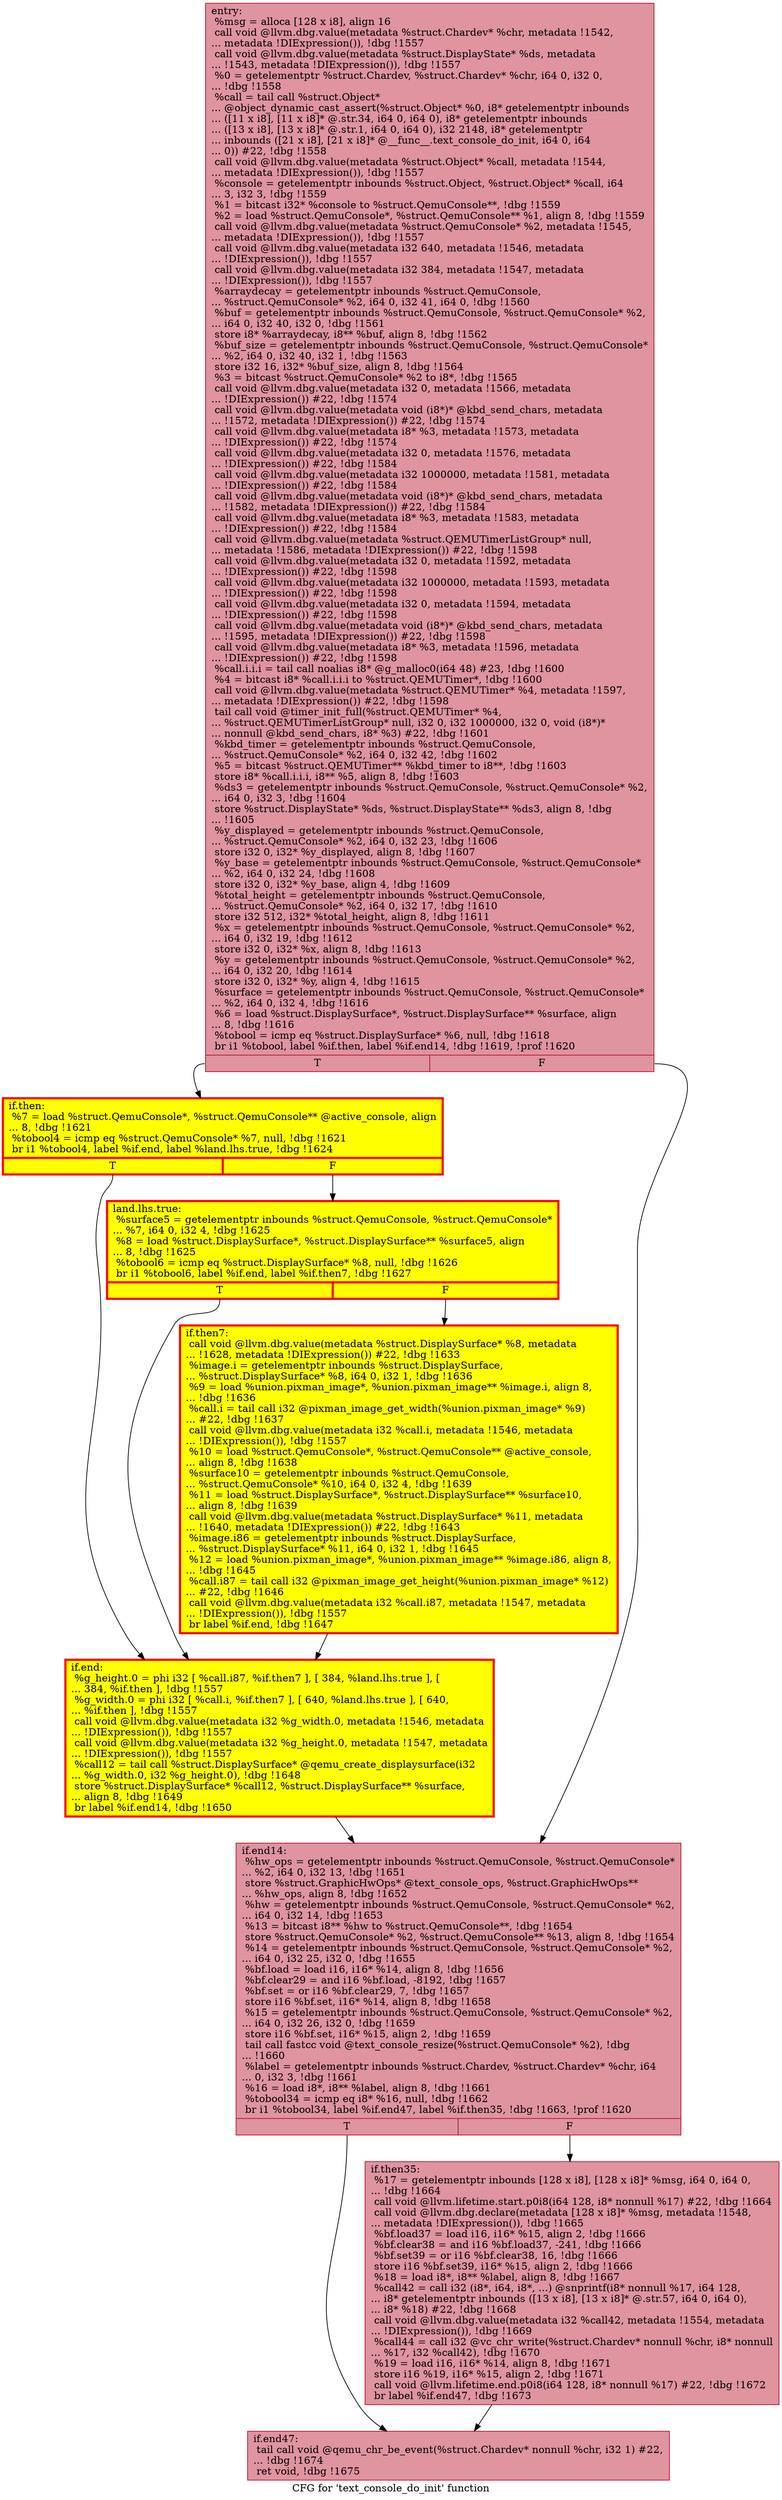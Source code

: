 digraph "CFG for 'text_console_do_init' function" {
	label="CFG for 'text_console_do_init' function";

	Node0x5641880add70 [shape=record,color="#b70d28ff", style=filled, fillcolor="#b70d2870",label="{entry:\l  %msg = alloca [128 x i8], align 16\l  call void @llvm.dbg.value(metadata %struct.Chardev* %chr, metadata !1542,\l... metadata !DIExpression()), !dbg !1557\l  call void @llvm.dbg.value(metadata %struct.DisplayState* %ds, metadata\l... !1543, metadata !DIExpression()), !dbg !1557\l  %0 = getelementptr %struct.Chardev, %struct.Chardev* %chr, i64 0, i32 0,\l... !dbg !1558\l  %call = tail call %struct.Object*\l... @object_dynamic_cast_assert(%struct.Object* %0, i8* getelementptr inbounds\l... ([11 x i8], [11 x i8]* @.str.34, i64 0, i64 0), i8* getelementptr inbounds\l... ([13 x i8], [13 x i8]* @.str.1, i64 0, i64 0), i32 2148, i8* getelementptr\l... inbounds ([21 x i8], [21 x i8]* @__func__.text_console_do_init, i64 0, i64\l... 0)) #22, !dbg !1558\l  call void @llvm.dbg.value(metadata %struct.Object* %call, metadata !1544,\l... metadata !DIExpression()), !dbg !1557\l  %console = getelementptr inbounds %struct.Object, %struct.Object* %call, i64\l... 3, i32 3, !dbg !1559\l  %1 = bitcast i32* %console to %struct.QemuConsole**, !dbg !1559\l  %2 = load %struct.QemuConsole*, %struct.QemuConsole** %1, align 8, !dbg !1559\l  call void @llvm.dbg.value(metadata %struct.QemuConsole* %2, metadata !1545,\l... metadata !DIExpression()), !dbg !1557\l  call void @llvm.dbg.value(metadata i32 640, metadata !1546, metadata\l... !DIExpression()), !dbg !1557\l  call void @llvm.dbg.value(metadata i32 384, metadata !1547, metadata\l... !DIExpression()), !dbg !1557\l  %arraydecay = getelementptr inbounds %struct.QemuConsole,\l... %struct.QemuConsole* %2, i64 0, i32 41, i64 0, !dbg !1560\l  %buf = getelementptr inbounds %struct.QemuConsole, %struct.QemuConsole* %2,\l... i64 0, i32 40, i32 0, !dbg !1561\l  store i8* %arraydecay, i8** %buf, align 8, !dbg !1562\l  %buf_size = getelementptr inbounds %struct.QemuConsole, %struct.QemuConsole*\l... %2, i64 0, i32 40, i32 1, !dbg !1563\l  store i32 16, i32* %buf_size, align 8, !dbg !1564\l  %3 = bitcast %struct.QemuConsole* %2 to i8*, !dbg !1565\l  call void @llvm.dbg.value(metadata i32 0, metadata !1566, metadata\l... !DIExpression()) #22, !dbg !1574\l  call void @llvm.dbg.value(metadata void (i8*)* @kbd_send_chars, metadata\l... !1572, metadata !DIExpression()) #22, !dbg !1574\l  call void @llvm.dbg.value(metadata i8* %3, metadata !1573, metadata\l... !DIExpression()) #22, !dbg !1574\l  call void @llvm.dbg.value(metadata i32 0, metadata !1576, metadata\l... !DIExpression()) #22, !dbg !1584\l  call void @llvm.dbg.value(metadata i32 1000000, metadata !1581, metadata\l... !DIExpression()) #22, !dbg !1584\l  call void @llvm.dbg.value(metadata void (i8*)* @kbd_send_chars, metadata\l... !1582, metadata !DIExpression()) #22, !dbg !1584\l  call void @llvm.dbg.value(metadata i8* %3, metadata !1583, metadata\l... !DIExpression()) #22, !dbg !1584\l  call void @llvm.dbg.value(metadata %struct.QEMUTimerListGroup* null,\l... metadata !1586, metadata !DIExpression()) #22, !dbg !1598\l  call void @llvm.dbg.value(metadata i32 0, metadata !1592, metadata\l... !DIExpression()) #22, !dbg !1598\l  call void @llvm.dbg.value(metadata i32 1000000, metadata !1593, metadata\l... !DIExpression()) #22, !dbg !1598\l  call void @llvm.dbg.value(metadata i32 0, metadata !1594, metadata\l... !DIExpression()) #22, !dbg !1598\l  call void @llvm.dbg.value(metadata void (i8*)* @kbd_send_chars, metadata\l... !1595, metadata !DIExpression()) #22, !dbg !1598\l  call void @llvm.dbg.value(metadata i8* %3, metadata !1596, metadata\l... !DIExpression()) #22, !dbg !1598\l  %call.i.i.i = tail call noalias i8* @g_malloc0(i64 48) #23, !dbg !1600\l  %4 = bitcast i8* %call.i.i.i to %struct.QEMUTimer*, !dbg !1600\l  call void @llvm.dbg.value(metadata %struct.QEMUTimer* %4, metadata !1597,\l... metadata !DIExpression()) #22, !dbg !1598\l  tail call void @timer_init_full(%struct.QEMUTimer* %4,\l... %struct.QEMUTimerListGroup* null, i32 0, i32 1000000, i32 0, void (i8*)*\l... nonnull @kbd_send_chars, i8* %3) #22, !dbg !1601\l  %kbd_timer = getelementptr inbounds %struct.QemuConsole,\l... %struct.QemuConsole* %2, i64 0, i32 42, !dbg !1602\l  %5 = bitcast %struct.QEMUTimer** %kbd_timer to i8**, !dbg !1603\l  store i8* %call.i.i.i, i8** %5, align 8, !dbg !1603\l  %ds3 = getelementptr inbounds %struct.QemuConsole, %struct.QemuConsole* %2,\l... i64 0, i32 3, !dbg !1604\l  store %struct.DisplayState* %ds, %struct.DisplayState** %ds3, align 8, !dbg\l... !1605\l  %y_displayed = getelementptr inbounds %struct.QemuConsole,\l... %struct.QemuConsole* %2, i64 0, i32 23, !dbg !1606\l  store i32 0, i32* %y_displayed, align 8, !dbg !1607\l  %y_base = getelementptr inbounds %struct.QemuConsole, %struct.QemuConsole*\l... %2, i64 0, i32 24, !dbg !1608\l  store i32 0, i32* %y_base, align 4, !dbg !1609\l  %total_height = getelementptr inbounds %struct.QemuConsole,\l... %struct.QemuConsole* %2, i64 0, i32 17, !dbg !1610\l  store i32 512, i32* %total_height, align 8, !dbg !1611\l  %x = getelementptr inbounds %struct.QemuConsole, %struct.QemuConsole* %2,\l... i64 0, i32 19, !dbg !1612\l  store i32 0, i32* %x, align 8, !dbg !1613\l  %y = getelementptr inbounds %struct.QemuConsole, %struct.QemuConsole* %2,\l... i64 0, i32 20, !dbg !1614\l  store i32 0, i32* %y, align 4, !dbg !1615\l  %surface = getelementptr inbounds %struct.QemuConsole, %struct.QemuConsole*\l... %2, i64 0, i32 4, !dbg !1616\l  %6 = load %struct.DisplaySurface*, %struct.DisplaySurface** %surface, align\l... 8, !dbg !1616\l  %tobool = icmp eq %struct.DisplaySurface* %6, null, !dbg !1618\l  br i1 %tobool, label %if.then, label %if.end14, !dbg !1619, !prof !1620\l|{<s0>T|<s1>F}}"];
	Node0x5641880add70:s0 -> Node0x5641880b2200;
	Node0x5641880add70:s1 -> Node0x5641880b2270;
	Node0x5641880b2200 [shape=record,penwidth=3.0, style="filled", color="red", fillcolor="yellow",label="{if.then:                                          \l  %7 = load %struct.QemuConsole*, %struct.QemuConsole** @active_console, align\l... 8, !dbg !1621\l  %tobool4 = icmp eq %struct.QemuConsole* %7, null, !dbg !1621\l  br i1 %tobool4, label %if.end, label %land.lhs.true, !dbg !1624\l|{<s0>T|<s1>F}}"];
	Node0x5641880b2200:s0 -> Node0x5641880b27e0;
	Node0x5641880b2200:s1 -> Node0x5641880b2850;
	Node0x5641880b2850 [shape=record,penwidth=3.0, style="filled", color="red", fillcolor="yellow",label="{land.lhs.true:                                    \l  %surface5 = getelementptr inbounds %struct.QemuConsole, %struct.QemuConsole*\l... %7, i64 0, i32 4, !dbg !1625\l  %8 = load %struct.DisplaySurface*, %struct.DisplaySurface** %surface5, align\l... 8, !dbg !1625\l  %tobool6 = icmp eq %struct.DisplaySurface* %8, null, !dbg !1626\l  br i1 %tobool6, label %if.end, label %if.then7, !dbg !1627\l|{<s0>T|<s1>F}}"];
	Node0x5641880b2850:s0 -> Node0x5641880b27e0;
	Node0x5641880b2850:s1 -> Node0x5641880b2770;
	Node0x5641880b2770 [shape=record,penwidth=3.0, style="filled", color="red", fillcolor="yellow",label="{if.then7:                                         \l  call void @llvm.dbg.value(metadata %struct.DisplaySurface* %8, metadata\l... !1628, metadata !DIExpression()) #22, !dbg !1633\l  %image.i = getelementptr inbounds %struct.DisplaySurface,\l... %struct.DisplaySurface* %8, i64 0, i32 1, !dbg !1636\l  %9 = load %union.pixman_image*, %union.pixman_image** %image.i, align 8,\l... !dbg !1636\l  %call.i = tail call i32 @pixman_image_get_width(%union.pixman_image* %9)\l... #22, !dbg !1637\l  call void @llvm.dbg.value(metadata i32 %call.i, metadata !1546, metadata\l... !DIExpression()), !dbg !1557\l  %10 = load %struct.QemuConsole*, %struct.QemuConsole** @active_console,\l... align 8, !dbg !1638\l  %surface10 = getelementptr inbounds %struct.QemuConsole,\l... %struct.QemuConsole* %10, i64 0, i32 4, !dbg !1639\l  %11 = load %struct.DisplaySurface*, %struct.DisplaySurface** %surface10,\l... align 8, !dbg !1639\l  call void @llvm.dbg.value(metadata %struct.DisplaySurface* %11, metadata\l... !1640, metadata !DIExpression()) #22, !dbg !1643\l  %image.i86 = getelementptr inbounds %struct.DisplaySurface,\l... %struct.DisplaySurface* %11, i64 0, i32 1, !dbg !1645\l  %12 = load %union.pixman_image*, %union.pixman_image** %image.i86, align 8,\l... !dbg !1645\l  %call.i87 = tail call i32 @pixman_image_get_height(%union.pixman_image* %12)\l... #22, !dbg !1646\l  call void @llvm.dbg.value(metadata i32 %call.i87, metadata !1547, metadata\l... !DIExpression()), !dbg !1557\l  br label %if.end, !dbg !1647\l}"];
	Node0x5641880b2770 -> Node0x5641880b27e0;
	Node0x5641880b27e0 [shape=record,penwidth=3.0, style="filled", color="red", fillcolor="yellow",label="{if.end:                                           \l  %g_height.0 = phi i32 [ %call.i87, %if.then7 ], [ 384, %land.lhs.true ], [\l... 384, %if.then ], !dbg !1557\l  %g_width.0 = phi i32 [ %call.i, %if.then7 ], [ 640, %land.lhs.true ], [ 640,\l... %if.then ], !dbg !1557\l  call void @llvm.dbg.value(metadata i32 %g_width.0, metadata !1546, metadata\l... !DIExpression()), !dbg !1557\l  call void @llvm.dbg.value(metadata i32 %g_height.0, metadata !1547, metadata\l... !DIExpression()), !dbg !1557\l  %call12 = tail call %struct.DisplaySurface* @qemu_create_displaysurface(i32\l... %g_width.0, i32 %g_height.0), !dbg !1648\l  store %struct.DisplaySurface* %call12, %struct.DisplaySurface** %surface,\l... align 8, !dbg !1649\l  br label %if.end14, !dbg !1650\l}"];
	Node0x5641880b27e0 -> Node0x5641880b2270;
	Node0x5641880b2270 [shape=record,color="#b70d28ff", style=filled, fillcolor="#b70d2870",label="{if.end14:                                         \l  %hw_ops = getelementptr inbounds %struct.QemuConsole, %struct.QemuConsole*\l... %2, i64 0, i32 13, !dbg !1651\l  store %struct.GraphicHwOps* @text_console_ops, %struct.GraphicHwOps**\l... %hw_ops, align 8, !dbg !1652\l  %hw = getelementptr inbounds %struct.QemuConsole, %struct.QemuConsole* %2,\l... i64 0, i32 14, !dbg !1653\l  %13 = bitcast i8** %hw to %struct.QemuConsole**, !dbg !1654\l  store %struct.QemuConsole* %2, %struct.QemuConsole** %13, align 8, !dbg !1654\l  %14 = getelementptr inbounds %struct.QemuConsole, %struct.QemuConsole* %2,\l... i64 0, i32 25, i32 0, !dbg !1655\l  %bf.load = load i16, i16* %14, align 8, !dbg !1656\l  %bf.clear29 = and i16 %bf.load, -8192, !dbg !1657\l  %bf.set = or i16 %bf.clear29, 7, !dbg !1657\l  store i16 %bf.set, i16* %14, align 8, !dbg !1658\l  %15 = getelementptr inbounds %struct.QemuConsole, %struct.QemuConsole* %2,\l... i64 0, i32 26, i32 0, !dbg !1659\l  store i16 %bf.set, i16* %15, align 2, !dbg !1659\l  tail call fastcc void @text_console_resize(%struct.QemuConsole* %2), !dbg\l... !1660\l  %label = getelementptr inbounds %struct.Chardev, %struct.Chardev* %chr, i64\l... 0, i32 3, !dbg !1661\l  %16 = load i8*, i8** %label, align 8, !dbg !1661\l  %tobool34 = icmp eq i8* %16, null, !dbg !1662\l  br i1 %tobool34, label %if.end47, label %if.then35, !dbg !1663, !prof !1620\l|{<s0>T|<s1>F}}"];
	Node0x5641880b2270:s0 -> Node0x564187eb7560;
	Node0x5641880b2270:s1 -> Node0x564187cd5b40;
	Node0x564187cd5b40 [shape=record,color="#b70d28ff", style=filled, fillcolor="#b70d2870",label="{if.then35:                                        \l  %17 = getelementptr inbounds [128 x i8], [128 x i8]* %msg, i64 0, i64 0,\l... !dbg !1664\l  call void @llvm.lifetime.start.p0i8(i64 128, i8* nonnull %17) #22, !dbg !1664\l  call void @llvm.dbg.declare(metadata [128 x i8]* %msg, metadata !1548,\l... metadata !DIExpression()), !dbg !1665\l  %bf.load37 = load i16, i16* %15, align 2, !dbg !1666\l  %bf.clear38 = and i16 %bf.load37, -241, !dbg !1666\l  %bf.set39 = or i16 %bf.clear38, 16, !dbg !1666\l  store i16 %bf.set39, i16* %15, align 2, !dbg !1666\l  %18 = load i8*, i8** %label, align 8, !dbg !1667\l  %call42 = call i32 (i8*, i64, i8*, ...) @snprintf(i8* nonnull %17, i64 128,\l... i8* getelementptr inbounds ([13 x i8], [13 x i8]* @.str.57, i64 0, i64 0),\l... i8* %18) #22, !dbg !1668\l  call void @llvm.dbg.value(metadata i32 %call42, metadata !1554, metadata\l... !DIExpression()), !dbg !1669\l  %call44 = call i32 @vc_chr_write(%struct.Chardev* nonnull %chr, i8* nonnull\l... %17, i32 %call42), !dbg !1670\l  %19 = load i16, i16* %14, align 8, !dbg !1671\l  store i16 %19, i16* %15, align 2, !dbg !1671\l  call void @llvm.lifetime.end.p0i8(i64 128, i8* nonnull %17) #22, !dbg !1672\l  br label %if.end47, !dbg !1673\l}"];
	Node0x564187cd5b40 -> Node0x564187eb7560;
	Node0x564187eb7560 [shape=record,color="#b70d28ff", style=filled, fillcolor="#b70d2870",label="{if.end47:                                         \l  tail call void @qemu_chr_be_event(%struct.Chardev* nonnull %chr, i32 1) #22,\l... !dbg !1674\l  ret void, !dbg !1675\l}"];
}
